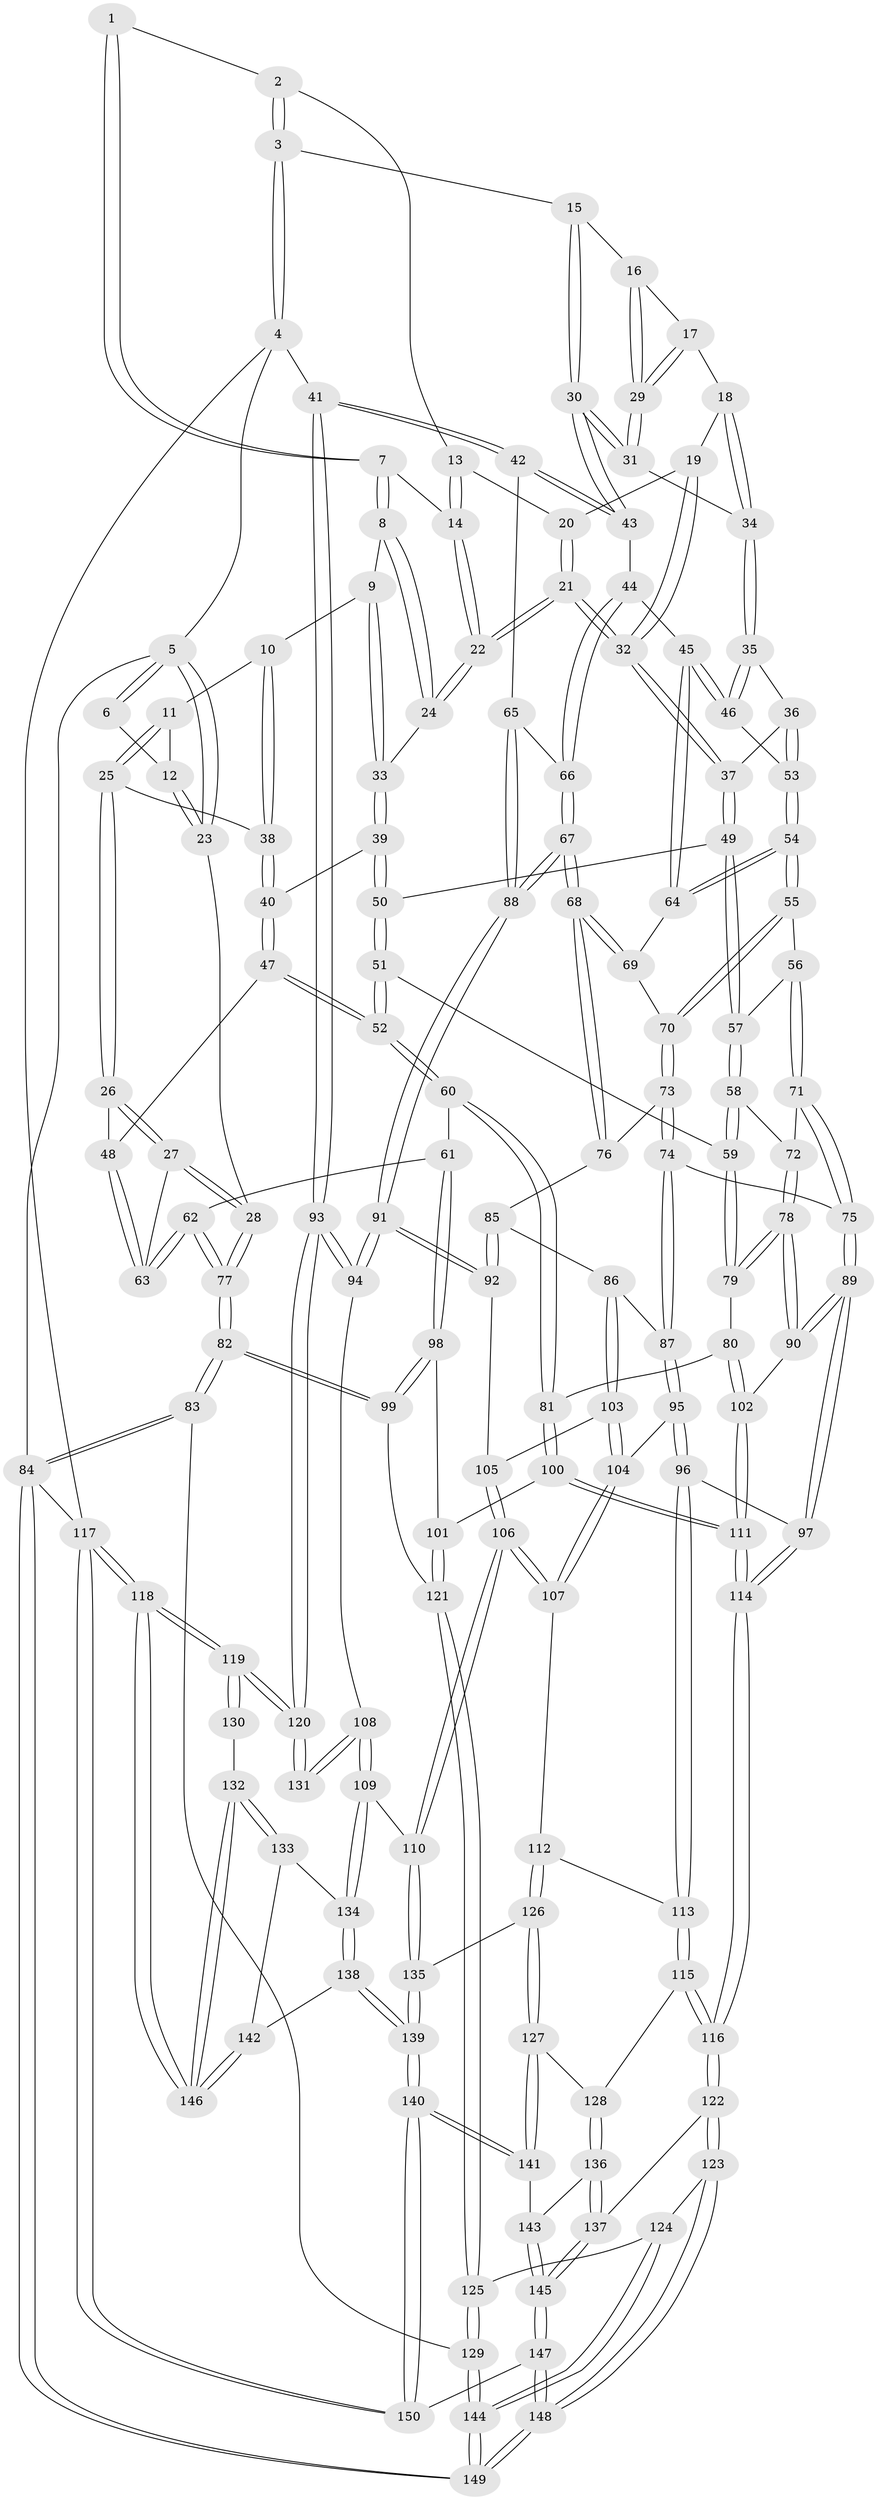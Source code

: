 // coarse degree distribution, {3: 0.09523809523809523, 5: 0.3619047619047619, 8: 0.009523809523809525, 4: 0.3904761904761905, 6: 0.13333333333333333, 2: 0.009523809523809525}
// Generated by graph-tools (version 1.1) at 2025/24/03/03/25 07:24:40]
// undirected, 150 vertices, 372 edges
graph export_dot {
graph [start="1"]
  node [color=gray90,style=filled];
  1 [pos="+0.30159865734485103+0"];
  2 [pos="+0.6051785826352566+0"];
  3 [pos="+1+0"];
  4 [pos="+1+0"];
  5 [pos="+0+0"];
  6 [pos="+0.10125202534002145+0"];
  7 [pos="+0.3047519002157423+0"];
  8 [pos="+0.2839124867562222+0.012383984486806407"];
  9 [pos="+0.2576094700042043+0.05102678541746857"];
  10 [pos="+0.2502286272853002+0.059227002823146115"];
  11 [pos="+0.11661547911959884+0.06627524687527946"];
  12 [pos="+0.10357183127545391+0.057997502052892336"];
  13 [pos="+0.6021750205217484+0"];
  14 [pos="+0.4429290002306213+0.06543875947783107"];
  15 [pos="+0.9339272176888749+0"];
  16 [pos="+0.9138862214594947+0"];
  17 [pos="+0.7214472651222696+0.07347758817861207"];
  18 [pos="+0.6847835133685019+0.0804435311870465"];
  19 [pos="+0.6744540374675441+0.07214856613109842"];
  20 [pos="+0.6050285439264715+0"];
  21 [pos="+0.4914715753498357+0.19626200862365198"];
  22 [pos="+0.4892253162176056+0.19490212951463542"];
  23 [pos="+0+0.1372126058789636"];
  24 [pos="+0.4161465266260589+0.18965508592682542"];
  25 [pos="+0.1164926935094822+0.16740085600620933"];
  26 [pos="+0+0.2707977924541129"];
  27 [pos="+0+0.27594833095025667"];
  28 [pos="+0+0.2484194191754602"];
  29 [pos="+0.8088865986462273+0.1326307176816223"];
  30 [pos="+0.8772497849191006+0.26027118499617863"];
  31 [pos="+0.8052778893137742+0.17743359921092344"];
  32 [pos="+0.4935655375206015+0.19865309097824602"];
  33 [pos="+0.36590430804488494+0.20299220255385408"];
  34 [pos="+0.699610853810271+0.17042896061999158"];
  35 [pos="+0.6815805157448112+0.20280423257414296"];
  36 [pos="+0.5649806167786625+0.2420811132137773"];
  37 [pos="+0.4942289750878485+0.19998181895376385"];
  38 [pos="+0.2244403494019984+0.18038210757711876"];
  39 [pos="+0.3065376534303527+0.23364975067080365"];
  40 [pos="+0.23641332529302947+0.21021257574248828"];
  41 [pos="+1+0.3488438065370819"];
  42 [pos="+1+0.34688888547441676"];
  43 [pos="+0.8908894523766421+0.29561139978080164"];
  44 [pos="+0.8648264893149862+0.309662060186592"];
  45 [pos="+0.8042559532677359+0.3319520687191636"];
  46 [pos="+0.7447812186532232+0.29810525967786355"];
  47 [pos="+0.1731288185612379+0.3067644968146306"];
  48 [pos="+0.13780334470953262+0.3066442060420886"];
  49 [pos="+0.4541516442190489+0.2855043061798842"];
  50 [pos="+0.32555207326661195+0.3185171445380045"];
  51 [pos="+0.2926226360235614+0.4465828333223746"];
  52 [pos="+0.2804645491371137+0.4485008210330857"];
  53 [pos="+0.5993420081416173+0.3294773541636646"];
  54 [pos="+0.5972553011230151+0.38505040284244574"];
  55 [pos="+0.5919605333876334+0.40493369362806453"];
  56 [pos="+0.5025722063797566+0.42917719474916016"];
  57 [pos="+0.44676059537645274+0.40743307675090445"];
  58 [pos="+0.3264564388925077+0.4508501943755908"];
  59 [pos="+0.29271799911308216+0.44661185030005174"];
  60 [pos="+0.20511977892830754+0.5103025164239827"];
  61 [pos="+0.17059120699883418+0.5163020574165028"];
  62 [pos="+0.1231307617294687+0.4977463742553052"];
  63 [pos="+0.1136572213027118+0.4837533995124489"];
  64 [pos="+0.7943953632461968+0.3470778726876933"];
  65 [pos="+1+0.37131587607480204"];
  66 [pos="+0.856365663193962+0.5028635033801434"];
  67 [pos="+0.8178314770199742+0.5467171400062225"];
  68 [pos="+0.7965319140451044+0.5285715666949469"];
  69 [pos="+0.7775776228907768+0.3886523500292987"];
  70 [pos="+0.6417262769457444+0.46519131028480215"];
  71 [pos="+0.503664763020932+0.5417028408461003"];
  72 [pos="+0.38149548824566815+0.5149396209070058"];
  73 [pos="+0.6421008839405491+0.4668939723229035"];
  74 [pos="+0.5307816425358108+0.5548903275442385"];
  75 [pos="+0.509467043833618+0.5541580893021847"];
  76 [pos="+0.6702877644098691+0.5172493810316955"];
  77 [pos="+0+0.6392113268382972"];
  78 [pos="+0.409324688474756+0.6040534197803469"];
  79 [pos="+0.3399473619521555+0.6092879392560708"];
  80 [pos="+0.33570207390378726+0.6148857817862808"];
  81 [pos="+0.25165909785092794+0.6286622440785485"];
  82 [pos="+0+0.6676053429115306"];
  83 [pos="+0+0.8250943582751139"];
  84 [pos="+0+1"];
  85 [pos="+0.6658093504468884+0.5318615011427614"];
  86 [pos="+0.6419695082240735+0.5834502203195295"];
  87 [pos="+0.5985859593787163+0.5914443103771267"];
  88 [pos="+0.8350593691968737+0.5933432446838209"];
  89 [pos="+0.46360674842772936+0.6493680820338931"];
  90 [pos="+0.45201050876105336+0.6451558652914237"];
  91 [pos="+0.8400014276053109+0.6116988185749697"];
  92 [pos="+0.7401848948122159+0.6196862702068693"];
  93 [pos="+1+0.5989158660640863"];
  94 [pos="+0.8409553961864631+0.6131535125747086"];
  95 [pos="+0.5601125913845659+0.6626294870266902"];
  96 [pos="+0.48742257069087735+0.6860192775701277"];
  97 [pos="+0.47847283351671915+0.675990089954266"];
  98 [pos="+0.14132119197696563+0.5816233421933318"];
  99 [pos="+0+0.6825710543363851"];
  100 [pos="+0.2518914571955551+0.6596118685429193"];
  101 [pos="+0.13265522796443632+0.7110494257610468"];
  102 [pos="+0.3462412801802415+0.6782679926389503"];
  103 [pos="+0.6475162840858268+0.5961180699876409"];
  104 [pos="+0.6213453892403841+0.6833936737221911"];
  105 [pos="+0.693649935170777+0.6362597706074237"];
  106 [pos="+0.6881055695825504+0.7653585238036815"];
  107 [pos="+0.678662827845227+0.7600665188928484"];
  108 [pos="+0.8205525924327632+0.7424120743998"];
  109 [pos="+0.7389141421887787+0.7915601058993074"];
  110 [pos="+0.7054231024979694+0.7844148367601377"];
  111 [pos="+0.30251371037947633+0.7249080417498887"];
  112 [pos="+0.5358848140221636+0.7490172883722616"];
  113 [pos="+0.4890443919692361+0.6947593621038975"];
  114 [pos="+0.3065246899865251+0.7737204119044759"];
  115 [pos="+0.41097854011936463+0.8292775790264268"];
  116 [pos="+0.3010312947410683+0.8167855414686894"];
  117 [pos="+1+1"];
  118 [pos="+1+1"];
  119 [pos="+1+0.9315008421373207"];
  120 [pos="+1+0.6298667625689314"];
  121 [pos="+0.11865327909223239+0.7333510278451403"];
  122 [pos="+0.25264292704505953+0.8584133912697451"];
  123 [pos="+0.2506762859427402+0.8589465066654989"];
  124 [pos="+0.1959374402211799+0.8470886504772278"];
  125 [pos="+0.1662985980609456+0.8344749736436532"];
  126 [pos="+0.5307521825899005+0.8426300105764252"];
  127 [pos="+0.4818657758170329+0.8724849939295912"];
  128 [pos="+0.4129893546540844+0.8309865055490987"];
  129 [pos="+0.03806867254007673+0.8985263839494639"];
  130 [pos="+0.86443455403572+0.7685883103371823"];
  131 [pos="+0.854529769791159+0.7584775436201004"];
  132 [pos="+0.9290998111903499+0.9528302397609608"];
  133 [pos="+0.8244454880603171+0.8974906943062289"];
  134 [pos="+0.7469594580000992+0.8220495222248143"];
  135 [pos="+0.6190889789925721+0.8590275115802486"];
  136 [pos="+0.39412036355648294+0.9496999224333811"];
  137 [pos="+0.30601674954621755+0.9171122650507213"];
  138 [pos="+0.7248571993907325+0.9727593544956233"];
  139 [pos="+0.6036933477778091+1"];
  140 [pos="+0.6021231393123958+1"];
  141 [pos="+0.490971965251629+0.9657869385093198"];
  142 [pos="+0.7806300580663194+0.9633369889490122"];
  143 [pos="+0.39903043872062643+0.9540984326413413"];
  144 [pos="+0.09149212390245545+1"];
  145 [pos="+0.3501753633753058+1"];
  146 [pos="+0.9647704703507552+0.9938817839239397"];
  147 [pos="+0.3558134775107501+1"];
  148 [pos="+0.16641943617980287+1"];
  149 [pos="+0.12099123467620201+1"];
  150 [pos="+0.6017851722561238+1"];
  1 -- 2;
  1 -- 7;
  1 -- 7;
  2 -- 3;
  2 -- 3;
  2 -- 13;
  3 -- 4;
  3 -- 4;
  3 -- 15;
  4 -- 5;
  4 -- 41;
  4 -- 117;
  5 -- 6;
  5 -- 6;
  5 -- 23;
  5 -- 23;
  5 -- 84;
  6 -- 12;
  7 -- 8;
  7 -- 8;
  7 -- 14;
  8 -- 9;
  8 -- 24;
  8 -- 24;
  9 -- 10;
  9 -- 33;
  9 -- 33;
  10 -- 11;
  10 -- 38;
  10 -- 38;
  11 -- 12;
  11 -- 25;
  11 -- 25;
  12 -- 23;
  12 -- 23;
  13 -- 14;
  13 -- 14;
  13 -- 20;
  14 -- 22;
  14 -- 22;
  15 -- 16;
  15 -- 30;
  15 -- 30;
  16 -- 17;
  16 -- 29;
  16 -- 29;
  17 -- 18;
  17 -- 29;
  17 -- 29;
  18 -- 19;
  18 -- 34;
  18 -- 34;
  19 -- 20;
  19 -- 32;
  19 -- 32;
  20 -- 21;
  20 -- 21;
  21 -- 22;
  21 -- 22;
  21 -- 32;
  21 -- 32;
  22 -- 24;
  22 -- 24;
  23 -- 28;
  24 -- 33;
  25 -- 26;
  25 -- 26;
  25 -- 38;
  26 -- 27;
  26 -- 27;
  26 -- 48;
  27 -- 28;
  27 -- 28;
  27 -- 63;
  28 -- 77;
  28 -- 77;
  29 -- 31;
  29 -- 31;
  30 -- 31;
  30 -- 31;
  30 -- 43;
  30 -- 43;
  31 -- 34;
  32 -- 37;
  32 -- 37;
  33 -- 39;
  33 -- 39;
  34 -- 35;
  34 -- 35;
  35 -- 36;
  35 -- 46;
  35 -- 46;
  36 -- 37;
  36 -- 53;
  36 -- 53;
  37 -- 49;
  37 -- 49;
  38 -- 40;
  38 -- 40;
  39 -- 40;
  39 -- 50;
  39 -- 50;
  40 -- 47;
  40 -- 47;
  41 -- 42;
  41 -- 42;
  41 -- 93;
  41 -- 93;
  42 -- 43;
  42 -- 43;
  42 -- 65;
  43 -- 44;
  44 -- 45;
  44 -- 66;
  44 -- 66;
  45 -- 46;
  45 -- 46;
  45 -- 64;
  45 -- 64;
  46 -- 53;
  47 -- 48;
  47 -- 52;
  47 -- 52;
  48 -- 63;
  48 -- 63;
  49 -- 50;
  49 -- 57;
  49 -- 57;
  50 -- 51;
  50 -- 51;
  51 -- 52;
  51 -- 52;
  51 -- 59;
  52 -- 60;
  52 -- 60;
  53 -- 54;
  53 -- 54;
  54 -- 55;
  54 -- 55;
  54 -- 64;
  54 -- 64;
  55 -- 56;
  55 -- 70;
  55 -- 70;
  56 -- 57;
  56 -- 71;
  56 -- 71;
  57 -- 58;
  57 -- 58;
  58 -- 59;
  58 -- 59;
  58 -- 72;
  59 -- 79;
  59 -- 79;
  60 -- 61;
  60 -- 81;
  60 -- 81;
  61 -- 62;
  61 -- 98;
  61 -- 98;
  62 -- 63;
  62 -- 63;
  62 -- 77;
  62 -- 77;
  64 -- 69;
  65 -- 66;
  65 -- 88;
  65 -- 88;
  66 -- 67;
  66 -- 67;
  67 -- 68;
  67 -- 68;
  67 -- 88;
  67 -- 88;
  68 -- 69;
  68 -- 69;
  68 -- 76;
  68 -- 76;
  69 -- 70;
  70 -- 73;
  70 -- 73;
  71 -- 72;
  71 -- 75;
  71 -- 75;
  72 -- 78;
  72 -- 78;
  73 -- 74;
  73 -- 74;
  73 -- 76;
  74 -- 75;
  74 -- 87;
  74 -- 87;
  75 -- 89;
  75 -- 89;
  76 -- 85;
  77 -- 82;
  77 -- 82;
  78 -- 79;
  78 -- 79;
  78 -- 90;
  78 -- 90;
  79 -- 80;
  80 -- 81;
  80 -- 102;
  80 -- 102;
  81 -- 100;
  81 -- 100;
  82 -- 83;
  82 -- 83;
  82 -- 99;
  82 -- 99;
  83 -- 84;
  83 -- 84;
  83 -- 129;
  84 -- 149;
  84 -- 149;
  84 -- 117;
  85 -- 86;
  85 -- 92;
  85 -- 92;
  86 -- 87;
  86 -- 103;
  86 -- 103;
  87 -- 95;
  87 -- 95;
  88 -- 91;
  88 -- 91;
  89 -- 90;
  89 -- 90;
  89 -- 97;
  89 -- 97;
  90 -- 102;
  91 -- 92;
  91 -- 92;
  91 -- 94;
  91 -- 94;
  92 -- 105;
  93 -- 94;
  93 -- 94;
  93 -- 120;
  93 -- 120;
  94 -- 108;
  95 -- 96;
  95 -- 96;
  95 -- 104;
  96 -- 97;
  96 -- 113;
  96 -- 113;
  97 -- 114;
  97 -- 114;
  98 -- 99;
  98 -- 99;
  98 -- 101;
  99 -- 121;
  100 -- 101;
  100 -- 111;
  100 -- 111;
  101 -- 121;
  101 -- 121;
  102 -- 111;
  102 -- 111;
  103 -- 104;
  103 -- 104;
  103 -- 105;
  104 -- 107;
  104 -- 107;
  105 -- 106;
  105 -- 106;
  106 -- 107;
  106 -- 107;
  106 -- 110;
  106 -- 110;
  107 -- 112;
  108 -- 109;
  108 -- 109;
  108 -- 131;
  108 -- 131;
  109 -- 110;
  109 -- 134;
  109 -- 134;
  110 -- 135;
  110 -- 135;
  111 -- 114;
  111 -- 114;
  112 -- 113;
  112 -- 126;
  112 -- 126;
  113 -- 115;
  113 -- 115;
  114 -- 116;
  114 -- 116;
  115 -- 116;
  115 -- 116;
  115 -- 128;
  116 -- 122;
  116 -- 122;
  117 -- 118;
  117 -- 118;
  117 -- 150;
  117 -- 150;
  118 -- 119;
  118 -- 119;
  118 -- 146;
  118 -- 146;
  119 -- 120;
  119 -- 120;
  119 -- 130;
  119 -- 130;
  120 -- 131;
  120 -- 131;
  121 -- 125;
  121 -- 125;
  122 -- 123;
  122 -- 123;
  122 -- 137;
  123 -- 124;
  123 -- 148;
  123 -- 148;
  124 -- 125;
  124 -- 144;
  124 -- 144;
  125 -- 129;
  125 -- 129;
  126 -- 127;
  126 -- 127;
  126 -- 135;
  127 -- 128;
  127 -- 141;
  127 -- 141;
  128 -- 136;
  128 -- 136;
  129 -- 144;
  129 -- 144;
  130 -- 132;
  132 -- 133;
  132 -- 133;
  132 -- 146;
  132 -- 146;
  133 -- 134;
  133 -- 142;
  134 -- 138;
  134 -- 138;
  135 -- 139;
  135 -- 139;
  136 -- 137;
  136 -- 137;
  136 -- 143;
  137 -- 145;
  137 -- 145;
  138 -- 139;
  138 -- 139;
  138 -- 142;
  139 -- 140;
  139 -- 140;
  140 -- 141;
  140 -- 141;
  140 -- 150;
  140 -- 150;
  141 -- 143;
  142 -- 146;
  142 -- 146;
  143 -- 145;
  143 -- 145;
  144 -- 149;
  144 -- 149;
  145 -- 147;
  145 -- 147;
  147 -- 148;
  147 -- 148;
  147 -- 150;
  148 -- 149;
  148 -- 149;
}
